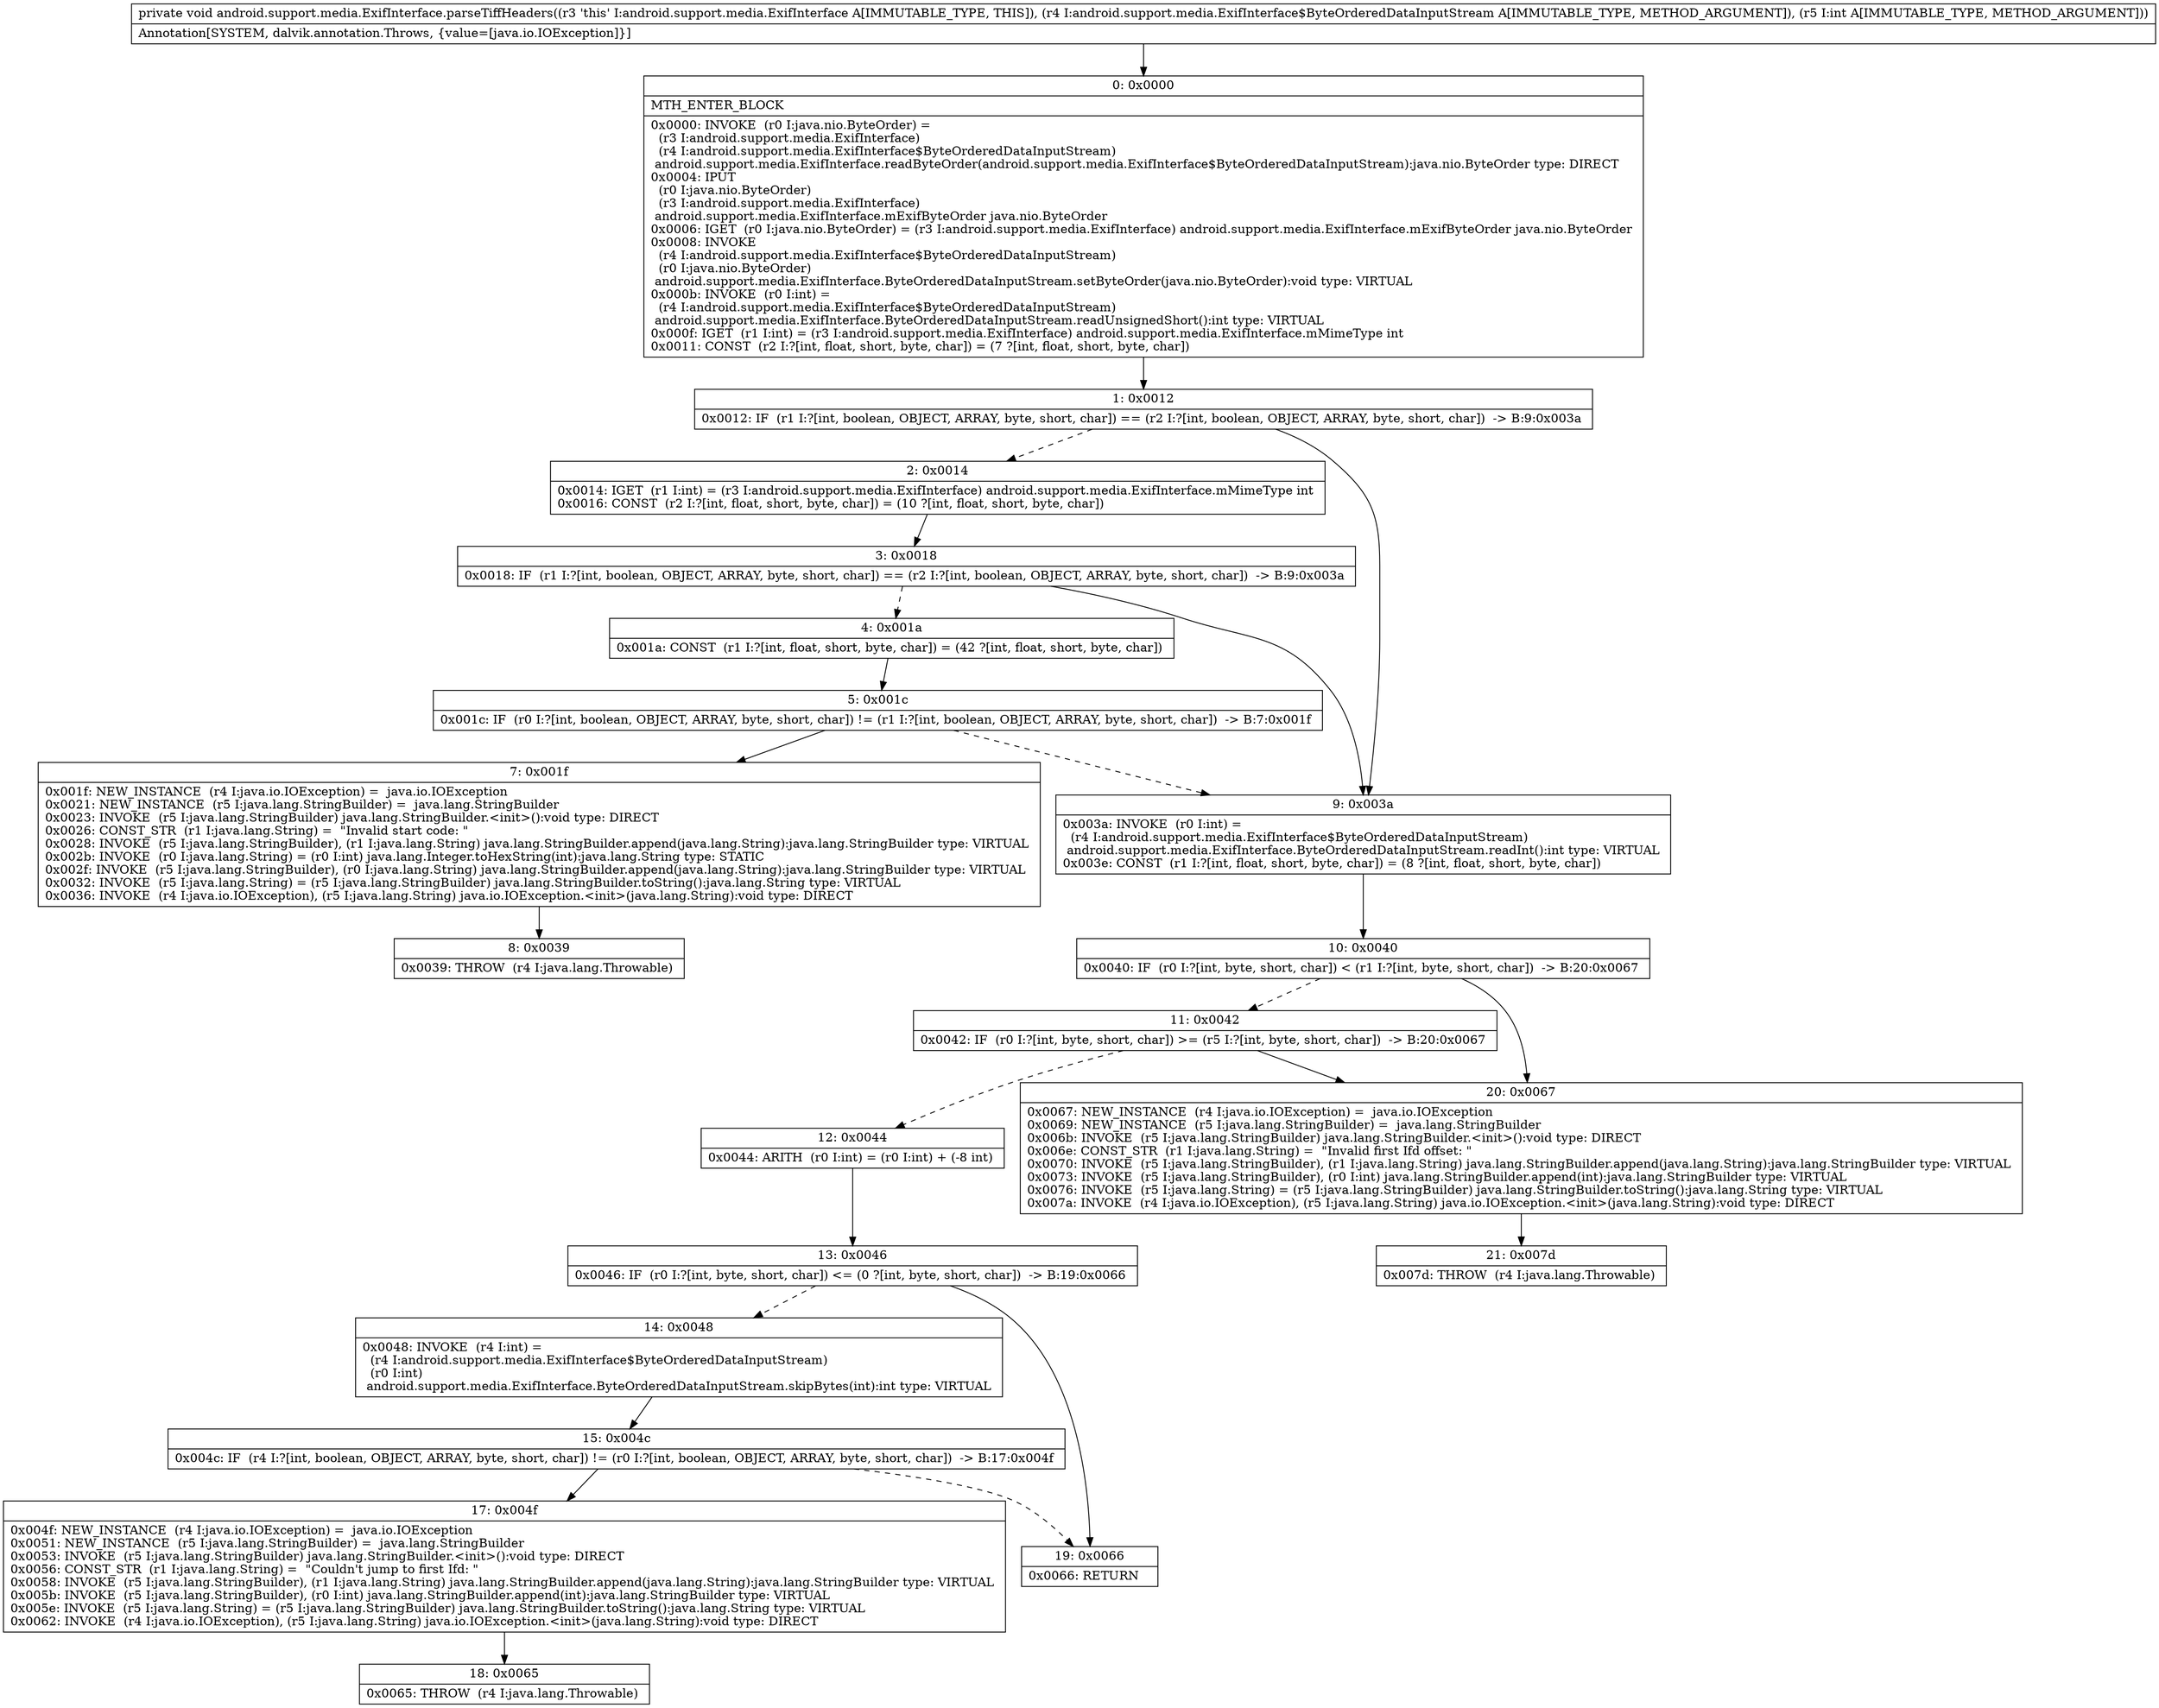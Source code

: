 digraph "CFG forandroid.support.media.ExifInterface.parseTiffHeaders(Landroid\/support\/media\/ExifInterface$ByteOrderedDataInputStream;I)V" {
Node_0 [shape=record,label="{0\:\ 0x0000|MTH_ENTER_BLOCK\l|0x0000: INVOKE  (r0 I:java.nio.ByteOrder) = \l  (r3 I:android.support.media.ExifInterface)\l  (r4 I:android.support.media.ExifInterface$ByteOrderedDataInputStream)\l android.support.media.ExifInterface.readByteOrder(android.support.media.ExifInterface$ByteOrderedDataInputStream):java.nio.ByteOrder type: DIRECT \l0x0004: IPUT  \l  (r0 I:java.nio.ByteOrder)\l  (r3 I:android.support.media.ExifInterface)\l android.support.media.ExifInterface.mExifByteOrder java.nio.ByteOrder \l0x0006: IGET  (r0 I:java.nio.ByteOrder) = (r3 I:android.support.media.ExifInterface) android.support.media.ExifInterface.mExifByteOrder java.nio.ByteOrder \l0x0008: INVOKE  \l  (r4 I:android.support.media.ExifInterface$ByteOrderedDataInputStream)\l  (r0 I:java.nio.ByteOrder)\l android.support.media.ExifInterface.ByteOrderedDataInputStream.setByteOrder(java.nio.ByteOrder):void type: VIRTUAL \l0x000b: INVOKE  (r0 I:int) = \l  (r4 I:android.support.media.ExifInterface$ByteOrderedDataInputStream)\l android.support.media.ExifInterface.ByteOrderedDataInputStream.readUnsignedShort():int type: VIRTUAL \l0x000f: IGET  (r1 I:int) = (r3 I:android.support.media.ExifInterface) android.support.media.ExifInterface.mMimeType int \l0x0011: CONST  (r2 I:?[int, float, short, byte, char]) = (7 ?[int, float, short, byte, char]) \l}"];
Node_1 [shape=record,label="{1\:\ 0x0012|0x0012: IF  (r1 I:?[int, boolean, OBJECT, ARRAY, byte, short, char]) == (r2 I:?[int, boolean, OBJECT, ARRAY, byte, short, char])  \-\> B:9:0x003a \l}"];
Node_2 [shape=record,label="{2\:\ 0x0014|0x0014: IGET  (r1 I:int) = (r3 I:android.support.media.ExifInterface) android.support.media.ExifInterface.mMimeType int \l0x0016: CONST  (r2 I:?[int, float, short, byte, char]) = (10 ?[int, float, short, byte, char]) \l}"];
Node_3 [shape=record,label="{3\:\ 0x0018|0x0018: IF  (r1 I:?[int, boolean, OBJECT, ARRAY, byte, short, char]) == (r2 I:?[int, boolean, OBJECT, ARRAY, byte, short, char])  \-\> B:9:0x003a \l}"];
Node_4 [shape=record,label="{4\:\ 0x001a|0x001a: CONST  (r1 I:?[int, float, short, byte, char]) = (42 ?[int, float, short, byte, char]) \l}"];
Node_5 [shape=record,label="{5\:\ 0x001c|0x001c: IF  (r0 I:?[int, boolean, OBJECT, ARRAY, byte, short, char]) != (r1 I:?[int, boolean, OBJECT, ARRAY, byte, short, char])  \-\> B:7:0x001f \l}"];
Node_7 [shape=record,label="{7\:\ 0x001f|0x001f: NEW_INSTANCE  (r4 I:java.io.IOException) =  java.io.IOException \l0x0021: NEW_INSTANCE  (r5 I:java.lang.StringBuilder) =  java.lang.StringBuilder \l0x0023: INVOKE  (r5 I:java.lang.StringBuilder) java.lang.StringBuilder.\<init\>():void type: DIRECT \l0x0026: CONST_STR  (r1 I:java.lang.String) =  \"Invalid start code: \" \l0x0028: INVOKE  (r5 I:java.lang.StringBuilder), (r1 I:java.lang.String) java.lang.StringBuilder.append(java.lang.String):java.lang.StringBuilder type: VIRTUAL \l0x002b: INVOKE  (r0 I:java.lang.String) = (r0 I:int) java.lang.Integer.toHexString(int):java.lang.String type: STATIC \l0x002f: INVOKE  (r5 I:java.lang.StringBuilder), (r0 I:java.lang.String) java.lang.StringBuilder.append(java.lang.String):java.lang.StringBuilder type: VIRTUAL \l0x0032: INVOKE  (r5 I:java.lang.String) = (r5 I:java.lang.StringBuilder) java.lang.StringBuilder.toString():java.lang.String type: VIRTUAL \l0x0036: INVOKE  (r4 I:java.io.IOException), (r5 I:java.lang.String) java.io.IOException.\<init\>(java.lang.String):void type: DIRECT \l}"];
Node_8 [shape=record,label="{8\:\ 0x0039|0x0039: THROW  (r4 I:java.lang.Throwable) \l}"];
Node_9 [shape=record,label="{9\:\ 0x003a|0x003a: INVOKE  (r0 I:int) = \l  (r4 I:android.support.media.ExifInterface$ByteOrderedDataInputStream)\l android.support.media.ExifInterface.ByteOrderedDataInputStream.readInt():int type: VIRTUAL \l0x003e: CONST  (r1 I:?[int, float, short, byte, char]) = (8 ?[int, float, short, byte, char]) \l}"];
Node_10 [shape=record,label="{10\:\ 0x0040|0x0040: IF  (r0 I:?[int, byte, short, char]) \< (r1 I:?[int, byte, short, char])  \-\> B:20:0x0067 \l}"];
Node_11 [shape=record,label="{11\:\ 0x0042|0x0042: IF  (r0 I:?[int, byte, short, char]) \>= (r5 I:?[int, byte, short, char])  \-\> B:20:0x0067 \l}"];
Node_12 [shape=record,label="{12\:\ 0x0044|0x0044: ARITH  (r0 I:int) = (r0 I:int) + (\-8 int) \l}"];
Node_13 [shape=record,label="{13\:\ 0x0046|0x0046: IF  (r0 I:?[int, byte, short, char]) \<= (0 ?[int, byte, short, char])  \-\> B:19:0x0066 \l}"];
Node_14 [shape=record,label="{14\:\ 0x0048|0x0048: INVOKE  (r4 I:int) = \l  (r4 I:android.support.media.ExifInterface$ByteOrderedDataInputStream)\l  (r0 I:int)\l android.support.media.ExifInterface.ByteOrderedDataInputStream.skipBytes(int):int type: VIRTUAL \l}"];
Node_15 [shape=record,label="{15\:\ 0x004c|0x004c: IF  (r4 I:?[int, boolean, OBJECT, ARRAY, byte, short, char]) != (r0 I:?[int, boolean, OBJECT, ARRAY, byte, short, char])  \-\> B:17:0x004f \l}"];
Node_17 [shape=record,label="{17\:\ 0x004f|0x004f: NEW_INSTANCE  (r4 I:java.io.IOException) =  java.io.IOException \l0x0051: NEW_INSTANCE  (r5 I:java.lang.StringBuilder) =  java.lang.StringBuilder \l0x0053: INVOKE  (r5 I:java.lang.StringBuilder) java.lang.StringBuilder.\<init\>():void type: DIRECT \l0x0056: CONST_STR  (r1 I:java.lang.String) =  \"Couldn't jump to first Ifd: \" \l0x0058: INVOKE  (r5 I:java.lang.StringBuilder), (r1 I:java.lang.String) java.lang.StringBuilder.append(java.lang.String):java.lang.StringBuilder type: VIRTUAL \l0x005b: INVOKE  (r5 I:java.lang.StringBuilder), (r0 I:int) java.lang.StringBuilder.append(int):java.lang.StringBuilder type: VIRTUAL \l0x005e: INVOKE  (r5 I:java.lang.String) = (r5 I:java.lang.StringBuilder) java.lang.StringBuilder.toString():java.lang.String type: VIRTUAL \l0x0062: INVOKE  (r4 I:java.io.IOException), (r5 I:java.lang.String) java.io.IOException.\<init\>(java.lang.String):void type: DIRECT \l}"];
Node_18 [shape=record,label="{18\:\ 0x0065|0x0065: THROW  (r4 I:java.lang.Throwable) \l}"];
Node_19 [shape=record,label="{19\:\ 0x0066|0x0066: RETURN   \l}"];
Node_20 [shape=record,label="{20\:\ 0x0067|0x0067: NEW_INSTANCE  (r4 I:java.io.IOException) =  java.io.IOException \l0x0069: NEW_INSTANCE  (r5 I:java.lang.StringBuilder) =  java.lang.StringBuilder \l0x006b: INVOKE  (r5 I:java.lang.StringBuilder) java.lang.StringBuilder.\<init\>():void type: DIRECT \l0x006e: CONST_STR  (r1 I:java.lang.String) =  \"Invalid first Ifd offset: \" \l0x0070: INVOKE  (r5 I:java.lang.StringBuilder), (r1 I:java.lang.String) java.lang.StringBuilder.append(java.lang.String):java.lang.StringBuilder type: VIRTUAL \l0x0073: INVOKE  (r5 I:java.lang.StringBuilder), (r0 I:int) java.lang.StringBuilder.append(int):java.lang.StringBuilder type: VIRTUAL \l0x0076: INVOKE  (r5 I:java.lang.String) = (r5 I:java.lang.StringBuilder) java.lang.StringBuilder.toString():java.lang.String type: VIRTUAL \l0x007a: INVOKE  (r4 I:java.io.IOException), (r5 I:java.lang.String) java.io.IOException.\<init\>(java.lang.String):void type: DIRECT \l}"];
Node_21 [shape=record,label="{21\:\ 0x007d|0x007d: THROW  (r4 I:java.lang.Throwable) \l}"];
MethodNode[shape=record,label="{private void android.support.media.ExifInterface.parseTiffHeaders((r3 'this' I:android.support.media.ExifInterface A[IMMUTABLE_TYPE, THIS]), (r4 I:android.support.media.ExifInterface$ByteOrderedDataInputStream A[IMMUTABLE_TYPE, METHOD_ARGUMENT]), (r5 I:int A[IMMUTABLE_TYPE, METHOD_ARGUMENT]))  | Annotation[SYSTEM, dalvik.annotation.Throws, \{value=[java.io.IOException]\}]\l}"];
MethodNode -> Node_0;
Node_0 -> Node_1;
Node_1 -> Node_2[style=dashed];
Node_1 -> Node_9;
Node_2 -> Node_3;
Node_3 -> Node_4[style=dashed];
Node_3 -> Node_9;
Node_4 -> Node_5;
Node_5 -> Node_7;
Node_5 -> Node_9[style=dashed];
Node_7 -> Node_8;
Node_9 -> Node_10;
Node_10 -> Node_11[style=dashed];
Node_10 -> Node_20;
Node_11 -> Node_12[style=dashed];
Node_11 -> Node_20;
Node_12 -> Node_13;
Node_13 -> Node_14[style=dashed];
Node_13 -> Node_19;
Node_14 -> Node_15;
Node_15 -> Node_17;
Node_15 -> Node_19[style=dashed];
Node_17 -> Node_18;
Node_20 -> Node_21;
}

